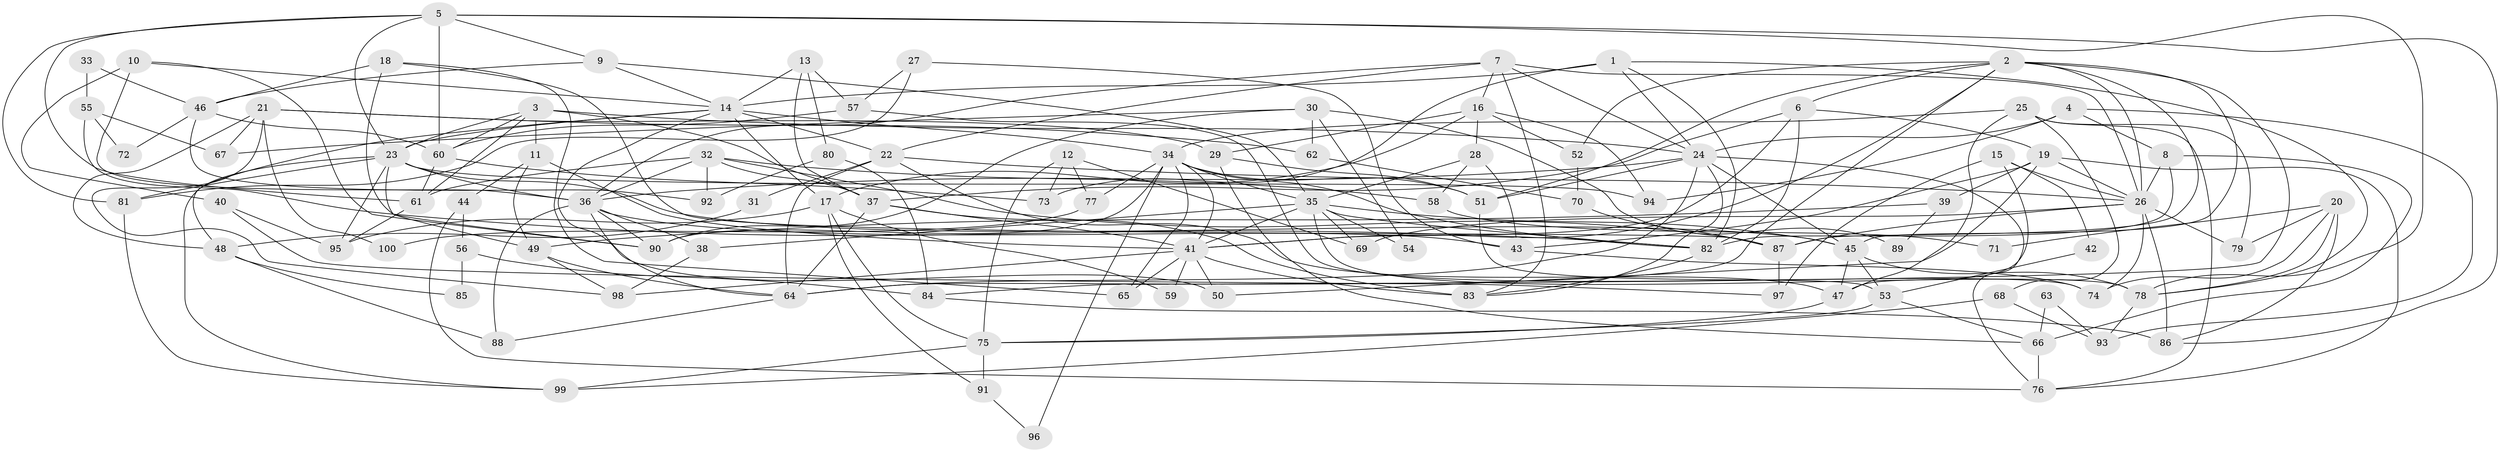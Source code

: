 // original degree distribution, {6: 0.11267605633802817, 3: 0.31690140845070425, 4: 0.21830985915492956, 5: 0.19014084507042253, 2: 0.11971830985915492, 7: 0.028169014084507043, 8: 0.014084507042253521}
// Generated by graph-tools (version 1.1) at 2025/51/03/04/25 22:51:01]
// undirected, 100 vertices, 232 edges
graph export_dot {
  node [color=gray90,style=filled];
  1;
  2;
  3;
  4;
  5;
  6;
  7;
  8;
  9;
  10;
  11;
  12;
  13;
  14;
  15;
  16;
  17;
  18;
  19;
  20;
  21;
  22;
  23;
  24;
  25;
  26;
  27;
  28;
  29;
  30;
  31;
  32;
  33;
  34;
  35;
  36;
  37;
  38;
  39;
  40;
  41;
  42;
  43;
  44;
  45;
  46;
  47;
  48;
  49;
  50;
  51;
  52;
  53;
  54;
  55;
  56;
  57;
  58;
  59;
  60;
  61;
  62;
  63;
  64;
  65;
  66;
  67;
  68;
  69;
  70;
  71;
  72;
  73;
  74;
  75;
  76;
  77;
  78;
  79;
  80;
  81;
  82;
  83;
  84;
  85;
  86;
  87;
  88;
  89;
  90;
  91;
  92;
  93;
  94;
  95;
  96;
  97;
  98;
  99;
  100;
  1 -- 14 [weight=1.0];
  1 -- 24 [weight=1.0];
  1 -- 73 [weight=1.0];
  1 -- 78 [weight=1.0];
  1 -- 82 [weight=1.0];
  2 -- 6 [weight=1.0];
  2 -- 26 [weight=1.0];
  2 -- 41 [weight=1.0];
  2 -- 45 [weight=2.0];
  2 -- 51 [weight=1.0];
  2 -- 52 [weight=1.0];
  2 -- 64 [weight=1.0];
  2 -- 84 [weight=1.0];
  2 -- 87 [weight=1.0];
  3 -- 11 [weight=1.0];
  3 -- 23 [weight=1.0];
  3 -- 24 [weight=1.0];
  3 -- 37 [weight=2.0];
  3 -- 60 [weight=1.0];
  3 -- 61 [weight=1.0];
  4 -- 8 [weight=1.0];
  4 -- 24 [weight=1.0];
  4 -- 93 [weight=1.0];
  4 -- 94 [weight=1.0];
  5 -- 9 [weight=1.0];
  5 -- 23 [weight=1.0];
  5 -- 60 [weight=1.0];
  5 -- 61 [weight=1.0];
  5 -- 78 [weight=1.0];
  5 -- 81 [weight=1.0];
  5 -- 86 [weight=1.0];
  6 -- 19 [weight=1.0];
  6 -- 37 [weight=1.0];
  6 -- 41 [weight=1.0];
  6 -- 82 [weight=1.0];
  7 -- 16 [weight=1.0];
  7 -- 22 [weight=1.0];
  7 -- 24 [weight=1.0];
  7 -- 26 [weight=1.0];
  7 -- 36 [weight=1.0];
  7 -- 83 [weight=1.0];
  8 -- 26 [weight=1.0];
  8 -- 66 [weight=1.0];
  8 -- 82 [weight=1.0];
  9 -- 14 [weight=1.0];
  9 -- 35 [weight=1.0];
  9 -- 46 [weight=1.0];
  10 -- 14 [weight=1.0];
  10 -- 36 [weight=2.0];
  10 -- 40 [weight=1.0];
  10 -- 90 [weight=1.0];
  11 -- 41 [weight=1.0];
  11 -- 44 [weight=1.0];
  11 -- 49 [weight=1.0];
  12 -- 69 [weight=1.0];
  12 -- 73 [weight=1.0];
  12 -- 75 [weight=1.0];
  12 -- 77 [weight=1.0];
  13 -- 14 [weight=1.0];
  13 -- 37 [weight=1.0];
  13 -- 57 [weight=1.0];
  13 -- 80 [weight=1.0];
  14 -- 17 [weight=1.0];
  14 -- 22 [weight=1.0];
  14 -- 23 [weight=1.0];
  14 -- 34 [weight=1.0];
  14 -- 48 [weight=1.0];
  14 -- 50 [weight=1.0];
  15 -- 26 [weight=1.0];
  15 -- 42 [weight=1.0];
  15 -- 47 [weight=1.0];
  15 -- 97 [weight=1.0];
  16 -- 17 [weight=1.0];
  16 -- 28 [weight=1.0];
  16 -- 29 [weight=1.0];
  16 -- 52 [weight=1.0];
  16 -- 94 [weight=1.0];
  17 -- 59 [weight=1.0];
  17 -- 75 [weight=1.0];
  17 -- 91 [weight=1.0];
  17 -- 95 [weight=1.0];
  18 -- 46 [weight=1.0];
  18 -- 65 [weight=1.0];
  18 -- 87 [weight=1.0];
  18 -- 90 [weight=1.0];
  19 -- 26 [weight=1.0];
  19 -- 39 [weight=1.0];
  19 -- 43 [weight=1.0];
  19 -- 50 [weight=1.0];
  19 -- 76 [weight=1.0];
  20 -- 71 [weight=1.0];
  20 -- 74 [weight=1.0];
  20 -- 78 [weight=1.0];
  20 -- 79 [weight=1.0];
  20 -- 86 [weight=1.0];
  21 -- 29 [weight=1.0];
  21 -- 48 [weight=1.0];
  21 -- 62 [weight=1.0];
  21 -- 67 [weight=1.0];
  21 -- 98 [weight=1.0];
  21 -- 100 [weight=1.0];
  22 -- 26 [weight=1.0];
  22 -- 31 [weight=1.0];
  22 -- 47 [weight=1.0];
  22 -- 64 [weight=1.0];
  23 -- 36 [weight=1.0];
  23 -- 45 [weight=1.0];
  23 -- 49 [weight=1.0];
  23 -- 81 [weight=1.0];
  23 -- 94 [weight=1.0];
  23 -- 95 [weight=1.0];
  23 -- 99 [weight=1.0];
  24 -- 36 [weight=1.0];
  24 -- 45 [weight=1.0];
  24 -- 51 [weight=1.0];
  24 -- 64 [weight=2.0];
  24 -- 76 [weight=1.0];
  24 -- 83 [weight=1.0];
  25 -- 34 [weight=1.0];
  25 -- 47 [weight=1.0];
  25 -- 68 [weight=1.0];
  25 -- 76 [weight=1.0];
  25 -- 79 [weight=1.0];
  26 -- 69 [weight=1.0];
  26 -- 74 [weight=1.0];
  26 -- 79 [weight=1.0];
  26 -- 86 [weight=1.0];
  26 -- 87 [weight=1.0];
  27 -- 43 [weight=1.0];
  27 -- 57 [weight=1.0];
  27 -- 81 [weight=1.0];
  28 -- 35 [weight=1.0];
  28 -- 43 [weight=1.0];
  28 -- 58 [weight=1.0];
  29 -- 51 [weight=1.0];
  29 -- 66 [weight=1.0];
  30 -- 54 [weight=1.0];
  30 -- 62 [weight=1.0];
  30 -- 67 [weight=1.0];
  30 -- 89 [weight=1.0];
  30 -- 90 [weight=1.0];
  31 -- 48 [weight=1.0];
  32 -- 36 [weight=1.0];
  32 -- 37 [weight=1.0];
  32 -- 58 [weight=1.0];
  32 -- 61 [weight=1.0];
  32 -- 87 [weight=1.0];
  32 -- 92 [weight=1.0];
  33 -- 46 [weight=1.0];
  33 -- 55 [weight=1.0];
  34 -- 35 [weight=1.0];
  34 -- 41 [weight=1.0];
  34 -- 51 [weight=1.0];
  34 -- 65 [weight=1.0];
  34 -- 77 [weight=1.0];
  34 -- 82 [weight=1.0];
  34 -- 90 [weight=1.0];
  34 -- 96 [weight=1.0];
  35 -- 38 [weight=1.0];
  35 -- 41 [weight=1.0];
  35 -- 45 [weight=1.0];
  35 -- 54 [weight=1.0];
  35 -- 69 [weight=1.0];
  35 -- 78 [weight=1.0];
  35 -- 82 [weight=1.0];
  36 -- 38 [weight=1.0];
  36 -- 43 [weight=1.0];
  36 -- 64 [weight=1.0];
  36 -- 88 [weight=2.0];
  36 -- 90 [weight=1.0];
  37 -- 41 [weight=1.0];
  37 -- 64 [weight=1.0];
  37 -- 83 [weight=2.0];
  38 -- 98 [weight=1.0];
  39 -- 49 [weight=1.0];
  39 -- 89 [weight=1.0];
  40 -- 95 [weight=1.0];
  40 -- 97 [weight=1.0];
  41 -- 50 [weight=1.0];
  41 -- 59 [weight=1.0];
  41 -- 65 [weight=1.0];
  41 -- 83 [weight=1.0];
  41 -- 98 [weight=1.0];
  42 -- 53 [weight=1.0];
  43 -- 74 [weight=1.0];
  44 -- 56 [weight=1.0];
  44 -- 76 [weight=1.0];
  45 -- 47 [weight=1.0];
  45 -- 53 [weight=1.0];
  45 -- 78 [weight=1.0];
  46 -- 60 [weight=1.0];
  46 -- 72 [weight=1.0];
  46 -- 92 [weight=1.0];
  47 -- 75 [weight=1.0];
  48 -- 85 [weight=1.0];
  48 -- 88 [weight=1.0];
  49 -- 64 [weight=1.0];
  49 -- 98 [weight=1.0];
  51 -- 53 [weight=1.0];
  52 -- 70 [weight=1.0];
  53 -- 66 [weight=1.0];
  53 -- 75 [weight=1.0];
  55 -- 67 [weight=1.0];
  55 -- 72 [weight=1.0];
  55 -- 82 [weight=1.0];
  56 -- 84 [weight=1.0];
  56 -- 85 [weight=1.0];
  57 -- 60 [weight=1.0];
  57 -- 74 [weight=1.0];
  58 -- 71 [weight=1.0];
  60 -- 61 [weight=1.0];
  60 -- 73 [weight=1.0];
  61 -- 95 [weight=1.0];
  62 -- 70 [weight=1.0];
  63 -- 66 [weight=1.0];
  63 -- 93 [weight=1.0];
  64 -- 88 [weight=1.0];
  66 -- 76 [weight=1.0];
  68 -- 93 [weight=1.0];
  68 -- 99 [weight=1.0];
  70 -- 87 [weight=1.0];
  75 -- 91 [weight=1.0];
  75 -- 99 [weight=1.0];
  77 -- 100 [weight=1.0];
  78 -- 93 [weight=1.0];
  80 -- 84 [weight=1.0];
  80 -- 92 [weight=1.0];
  81 -- 99 [weight=1.0];
  82 -- 83 [weight=1.0];
  84 -- 86 [weight=1.0];
  87 -- 97 [weight=1.0];
  91 -- 96 [weight=1.0];
}
